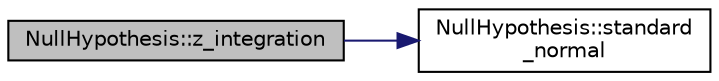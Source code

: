 digraph "NullHypothesis::z_integration"
{
  edge [fontname="Helvetica",fontsize="10",labelfontname="Helvetica",labelfontsize="10"];
  node [fontname="Helvetica",fontsize="10",shape=record];
  rankdir="LR";
  Node74 [label="NullHypothesis::z_integration",height=0.2,width=0.4,color="black", fillcolor="grey75", style="filled", fontcolor="black"];
  Node74 -> Node75 [color="midnightblue",fontsize="10",style="solid",fontname="Helvetica"];
  Node75 [label="NullHypothesis::standard\l_normal",height=0.2,width=0.4,color="black", fillcolor="white", style="filled",URL="$class_null_hypothesis.html#a4700d641cf47cb33fd053a9635510161"];
}
